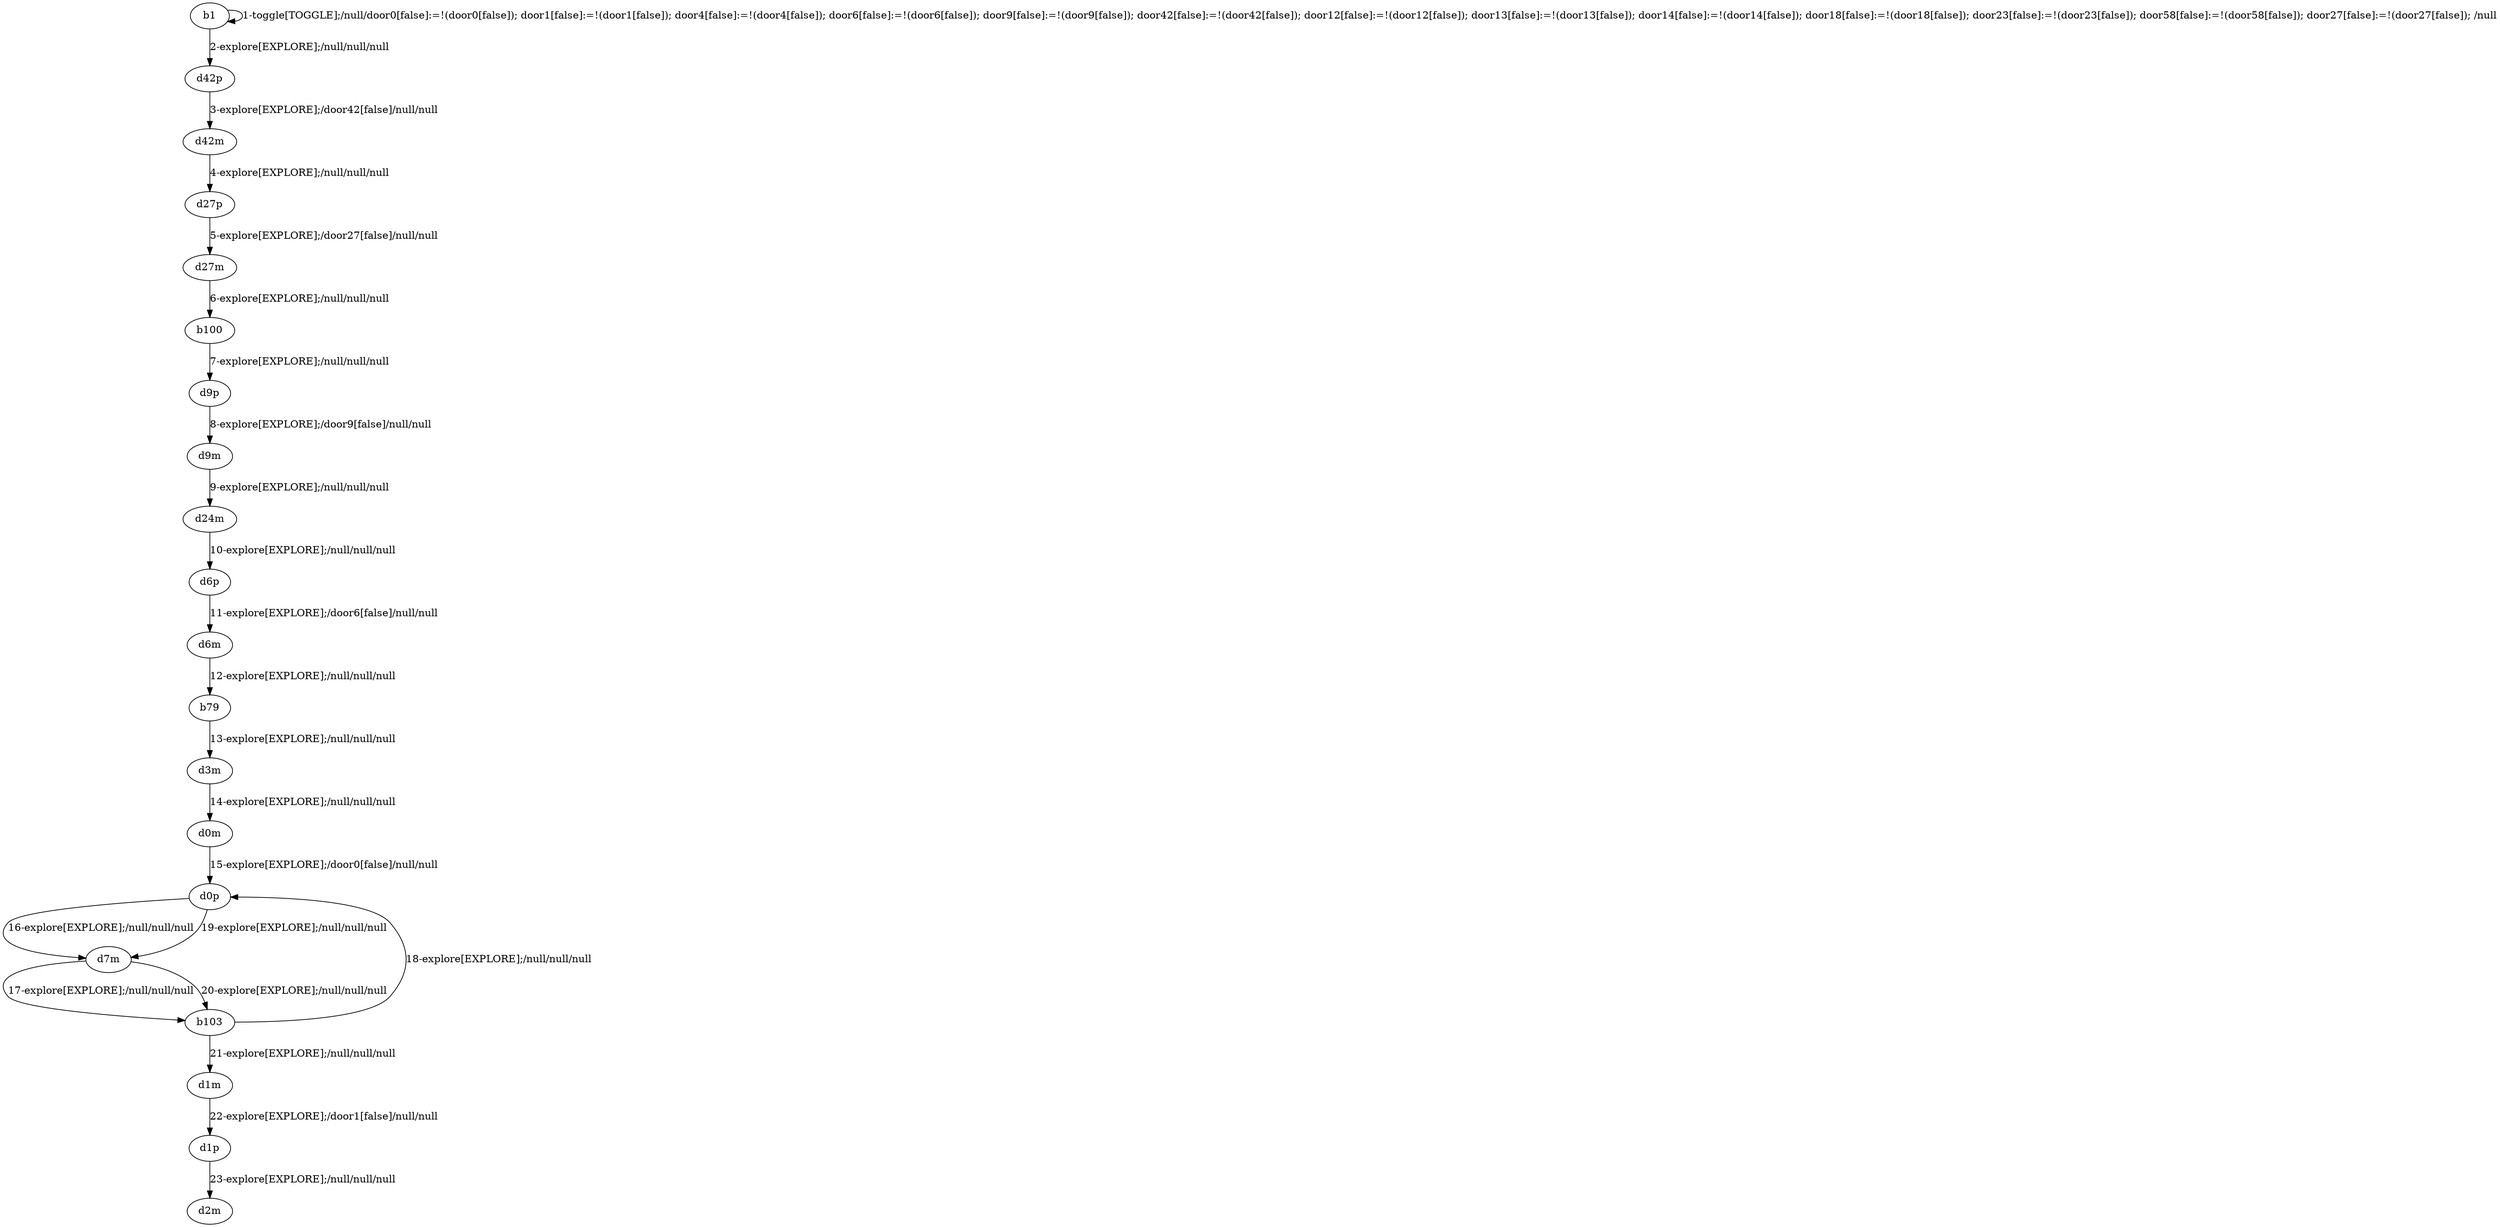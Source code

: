 # Total number of goals covered by this test: 1
# b103 --> d0p

digraph g {
"b1" -> "b1" [label = "1-toggle[TOGGLE];/null/door0[false]:=!(door0[false]); door1[false]:=!(door1[false]); door4[false]:=!(door4[false]); door6[false]:=!(door6[false]); door9[false]:=!(door9[false]); door42[false]:=!(door42[false]); door12[false]:=!(door12[false]); door13[false]:=!(door13[false]); door14[false]:=!(door14[false]); door18[false]:=!(door18[false]); door23[false]:=!(door23[false]); door58[false]:=!(door58[false]); door27[false]:=!(door27[false]); /null"];
"b1" -> "d42p" [label = "2-explore[EXPLORE];/null/null/null"];
"d42p" -> "d42m" [label = "3-explore[EXPLORE];/door42[false]/null/null"];
"d42m" -> "d27p" [label = "4-explore[EXPLORE];/null/null/null"];
"d27p" -> "d27m" [label = "5-explore[EXPLORE];/door27[false]/null/null"];
"d27m" -> "b100" [label = "6-explore[EXPLORE];/null/null/null"];
"b100" -> "d9p" [label = "7-explore[EXPLORE];/null/null/null"];
"d9p" -> "d9m" [label = "8-explore[EXPLORE];/door9[false]/null/null"];
"d9m" -> "d24m" [label = "9-explore[EXPLORE];/null/null/null"];
"d24m" -> "d6p" [label = "10-explore[EXPLORE];/null/null/null"];
"d6p" -> "d6m" [label = "11-explore[EXPLORE];/door6[false]/null/null"];
"d6m" -> "b79" [label = "12-explore[EXPLORE];/null/null/null"];
"b79" -> "d3m" [label = "13-explore[EXPLORE];/null/null/null"];
"d3m" -> "d0m" [label = "14-explore[EXPLORE];/null/null/null"];
"d0m" -> "d0p" [label = "15-explore[EXPLORE];/door0[false]/null/null"];
"d0p" -> "d7m" [label = "16-explore[EXPLORE];/null/null/null"];
"d7m" -> "b103" [label = "17-explore[EXPLORE];/null/null/null"];
"b103" -> "d0p" [label = "18-explore[EXPLORE];/null/null/null"];
"d0p" -> "d7m" [label = "19-explore[EXPLORE];/null/null/null"];
"d7m" -> "b103" [label = "20-explore[EXPLORE];/null/null/null"];
"b103" -> "d1m" [label = "21-explore[EXPLORE];/null/null/null"];
"d1m" -> "d1p" [label = "22-explore[EXPLORE];/door1[false]/null/null"];
"d1p" -> "d2m" [label = "23-explore[EXPLORE];/null/null/null"];
}